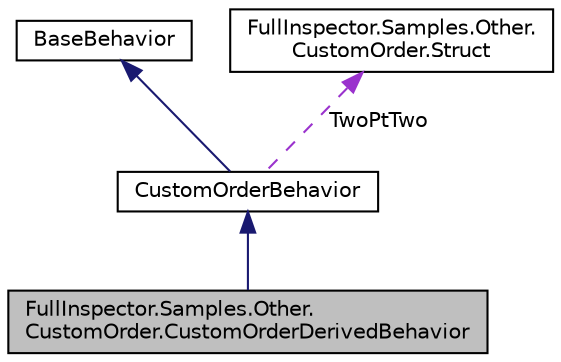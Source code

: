 digraph "FullInspector.Samples.Other.CustomOrder.CustomOrderDerivedBehavior"
{
  edge [fontname="Helvetica",fontsize="10",labelfontname="Helvetica",labelfontsize="10"];
  node [fontname="Helvetica",fontsize="10",shape=record];
  Node1 [label="FullInspector.Samples.Other.\lCustomOrder.CustomOrderDerivedBehavior",height=0.2,width=0.4,color="black", fillcolor="grey75", style="filled" fontcolor="black"];
  Node2 -> Node1 [dir="back",color="midnightblue",fontsize="10",style="solid",fontname="Helvetica"];
  Node2 [label="CustomOrderBehavior",height=0.2,width=0.4,color="black", fillcolor="white", style="filled",URL="$class_full_inspector_1_1_samples_1_1_other_1_1_custom_order_1_1_custom_order_behavior.html"];
  Node3 -> Node2 [dir="back",color="midnightblue",fontsize="10",style="solid",fontname="Helvetica"];
  Node3 [label="BaseBehavior",height=0.2,width=0.4,color="black", fillcolor="white", style="filled",URL="$class_full_inspector_1_1_base_behavior.html"];
  Node4 -> Node2 [dir="back",color="darkorchid3",fontsize="10",style="dashed",label=" TwoPtTwo" ,fontname="Helvetica"];
  Node4 [label="FullInspector.Samples.Other.\lCustomOrder.Struct",height=0.2,width=0.4,color="black", fillcolor="white", style="filled",URL="$struct_full_inspector_1_1_samples_1_1_other_1_1_custom_order_1_1_struct.html"];
}
